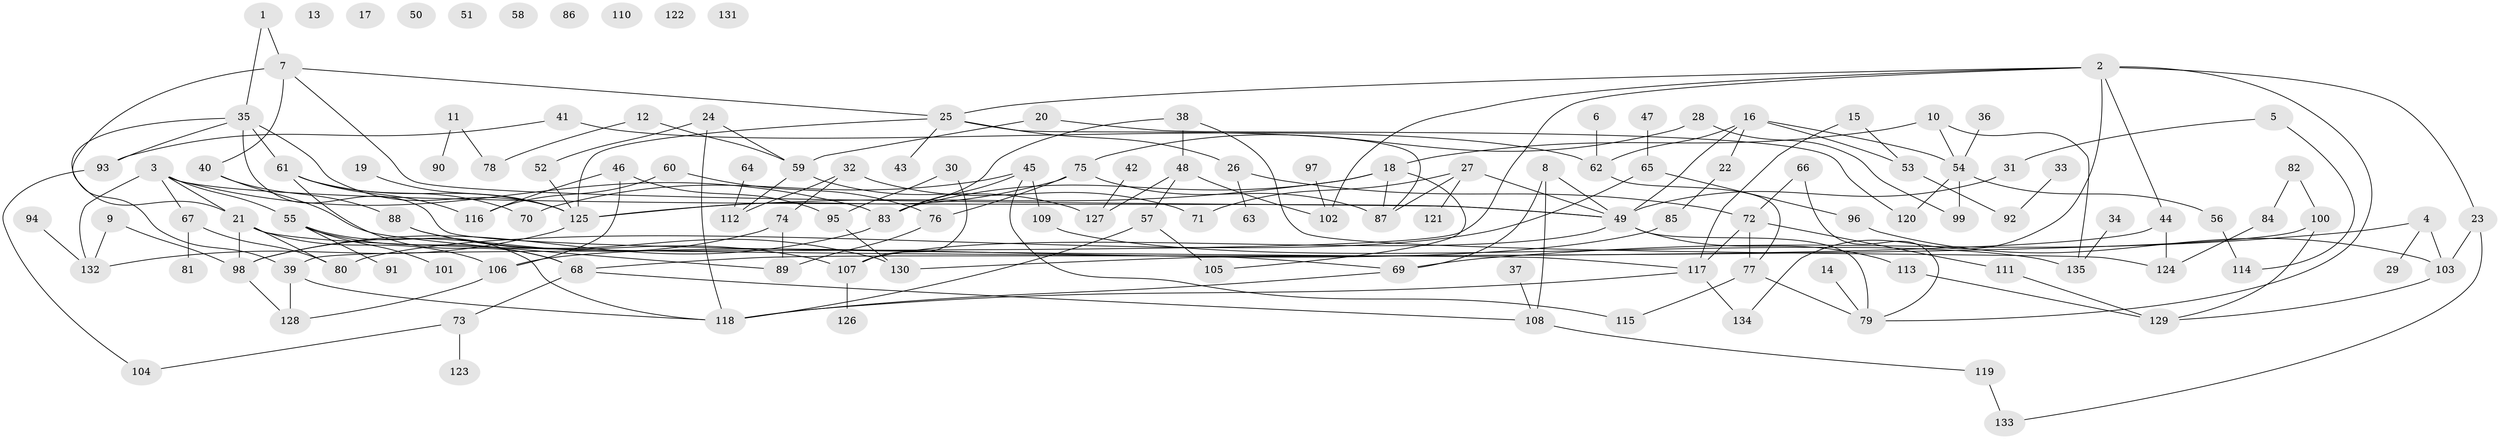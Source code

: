 // coarse degree distribution, {2: 0.24444444444444444, 9: 0.044444444444444446, 6: 0.044444444444444446, 1: 0.14444444444444443, 5: 0.07777777777777778, 7: 0.03333333333333333, 0: 0.1, 4: 0.12222222222222222, 3: 0.16666666666666666, 8: 0.011111111111111112, 10: 0.011111111111111112}
// Generated by graph-tools (version 1.1) at 2025/41/03/06/25 10:41:25]
// undirected, 135 vertices, 185 edges
graph export_dot {
graph [start="1"]
  node [color=gray90,style=filled];
  1;
  2;
  3;
  4;
  5;
  6;
  7;
  8;
  9;
  10;
  11;
  12;
  13;
  14;
  15;
  16;
  17;
  18;
  19;
  20;
  21;
  22;
  23;
  24;
  25;
  26;
  27;
  28;
  29;
  30;
  31;
  32;
  33;
  34;
  35;
  36;
  37;
  38;
  39;
  40;
  41;
  42;
  43;
  44;
  45;
  46;
  47;
  48;
  49;
  50;
  51;
  52;
  53;
  54;
  55;
  56;
  57;
  58;
  59;
  60;
  61;
  62;
  63;
  64;
  65;
  66;
  67;
  68;
  69;
  70;
  71;
  72;
  73;
  74;
  75;
  76;
  77;
  78;
  79;
  80;
  81;
  82;
  83;
  84;
  85;
  86;
  87;
  88;
  89;
  90;
  91;
  92;
  93;
  94;
  95;
  96;
  97;
  98;
  99;
  100;
  101;
  102;
  103;
  104;
  105;
  106;
  107;
  108;
  109;
  110;
  111;
  112;
  113;
  114;
  115;
  116;
  117;
  118;
  119;
  120;
  121;
  122;
  123;
  124;
  125;
  126;
  127;
  128;
  129;
  130;
  131;
  132;
  133;
  134;
  135;
  1 -- 7;
  1 -- 35;
  2 -- 23;
  2 -- 25;
  2 -- 39;
  2 -- 44;
  2 -- 79;
  2 -- 102;
  2 -- 134;
  3 -- 21;
  3 -- 49;
  3 -- 55;
  3 -- 67;
  3 -- 83;
  3 -- 132;
  4 -- 29;
  4 -- 69;
  4 -- 103;
  5 -- 31;
  5 -- 114;
  6 -- 62;
  7 -- 21;
  7 -- 25;
  7 -- 40;
  7 -- 49;
  8 -- 49;
  8 -- 69;
  8 -- 108;
  9 -- 98;
  9 -- 132;
  10 -- 18;
  10 -- 54;
  10 -- 135;
  11 -- 78;
  11 -- 90;
  12 -- 59;
  12 -- 78;
  14 -- 79;
  15 -- 53;
  15 -- 117;
  16 -- 22;
  16 -- 49;
  16 -- 53;
  16 -- 54;
  16 -- 62;
  18 -- 83;
  18 -- 87;
  18 -- 105;
  18 -- 125;
  19 -- 125;
  20 -- 59;
  20 -- 120;
  21 -- 69;
  21 -- 80;
  21 -- 98;
  21 -- 106;
  22 -- 85;
  23 -- 103;
  23 -- 133;
  24 -- 52;
  24 -- 59;
  24 -- 118;
  25 -- 26;
  25 -- 43;
  25 -- 87;
  25 -- 125;
  26 -- 63;
  26 -- 72;
  27 -- 49;
  27 -- 71;
  27 -- 87;
  27 -- 121;
  28 -- 75;
  28 -- 99;
  30 -- 95;
  30 -- 107;
  31 -- 49;
  32 -- 71;
  32 -- 74;
  32 -- 112;
  33 -- 92;
  34 -- 135;
  35 -- 39;
  35 -- 61;
  35 -- 93;
  35 -- 117;
  35 -- 125;
  36 -- 54;
  37 -- 108;
  38 -- 48;
  38 -- 83;
  38 -- 124;
  39 -- 118;
  39 -- 128;
  40 -- 88;
  40 -- 89;
  41 -- 62;
  41 -- 93;
  42 -- 127;
  44 -- 68;
  44 -- 124;
  45 -- 70;
  45 -- 83;
  45 -- 109;
  45 -- 115;
  46 -- 95;
  46 -- 106;
  46 -- 116;
  47 -- 65;
  48 -- 57;
  48 -- 102;
  48 -- 127;
  49 -- 79;
  49 -- 107;
  49 -- 113;
  52 -- 125;
  53 -- 92;
  54 -- 56;
  54 -- 99;
  54 -- 120;
  55 -- 68;
  55 -- 91;
  55 -- 101;
  55 -- 118;
  56 -- 114;
  57 -- 105;
  57 -- 118;
  59 -- 112;
  59 -- 127;
  60 -- 76;
  60 -- 116;
  61 -- 68;
  61 -- 70;
  61 -- 116;
  61 -- 125;
  62 -- 77;
  64 -- 112;
  65 -- 80;
  65 -- 96;
  66 -- 72;
  66 -- 79;
  67 -- 80;
  67 -- 81;
  68 -- 73;
  68 -- 108;
  69 -- 118;
  72 -- 77;
  72 -- 111;
  72 -- 117;
  73 -- 104;
  73 -- 123;
  74 -- 89;
  74 -- 98;
  75 -- 76;
  75 -- 87;
  75 -- 125;
  76 -- 89;
  77 -- 79;
  77 -- 115;
  82 -- 84;
  82 -- 100;
  83 -- 98;
  84 -- 124;
  85 -- 106;
  88 -- 107;
  88 -- 130;
  93 -- 104;
  94 -- 132;
  95 -- 130;
  96 -- 103;
  97 -- 102;
  98 -- 128;
  100 -- 129;
  100 -- 130;
  103 -- 129;
  106 -- 128;
  107 -- 126;
  108 -- 119;
  109 -- 135;
  111 -- 129;
  113 -- 129;
  117 -- 118;
  117 -- 134;
  119 -- 133;
  125 -- 132;
}
